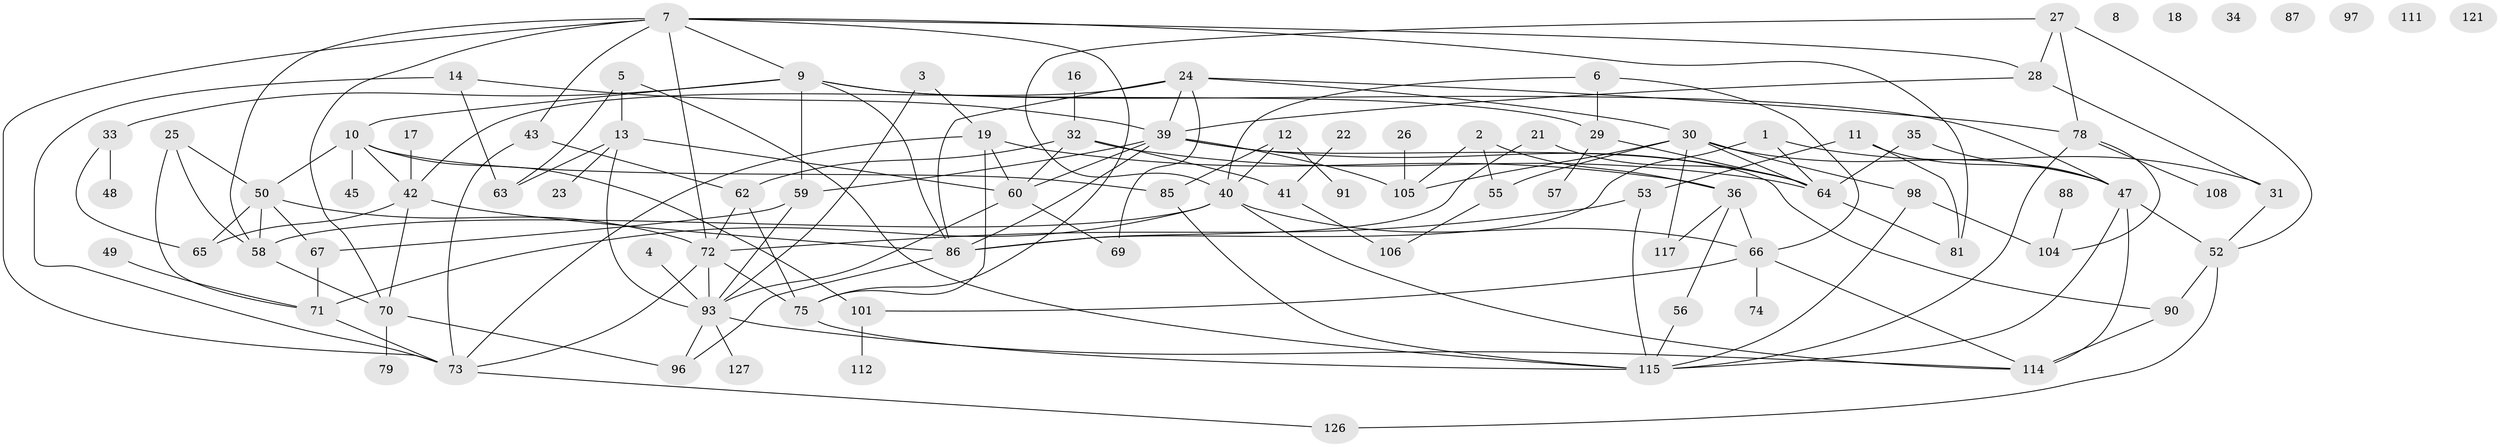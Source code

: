 // original degree distribution, {3: 0.29457364341085274, 1: 0.16279069767441862, 6: 0.07751937984496124, 0: 0.05426356589147287, 7: 0.023255813953488372, 4: 0.12403100775193798, 2: 0.15503875968992248, 5: 0.10852713178294573}
// Generated by graph-tools (version 1.1) at 2025/41/03/06/25 10:41:20]
// undirected, 91 vertices, 156 edges
graph export_dot {
graph [start="1"]
  node [color=gray90,style=filled];
  1;
  2 [super="+51"];
  3 [super="+37"];
  4;
  5;
  6 [super="+15"];
  7 [super="+61"];
  8;
  9;
  10 [super="+38"];
  11;
  12 [super="+20"];
  13 [super="+54"];
  14;
  16;
  17;
  18;
  19 [super="+77"];
  21;
  22;
  23 [super="+102"];
  24;
  25;
  26;
  27 [super="+84"];
  28 [super="+119"];
  29;
  30 [super="+92"];
  31 [super="+95"];
  32 [super="+125"];
  33 [super="+99"];
  34;
  35;
  36 [super="+46"];
  39 [super="+109"];
  40 [super="+44"];
  41;
  42 [super="+124"];
  43 [super="+82"];
  45;
  47 [super="+76"];
  48;
  49;
  50 [super="+94"];
  52 [super="+116"];
  53;
  55 [super="+68"];
  56;
  57;
  58 [super="+118"];
  59 [super="+100"];
  60;
  62;
  63 [super="+123"];
  64 [super="+89"];
  65;
  66 [super="+80"];
  67 [super="+113"];
  69;
  70;
  71;
  72 [super="+103"];
  73 [super="+120"];
  74;
  75 [super="+110"];
  78 [super="+83"];
  79;
  81;
  85;
  86 [super="+107"];
  87;
  88;
  90;
  91;
  93 [super="+122"];
  96;
  97;
  98;
  101;
  104;
  105;
  106;
  108;
  111;
  112;
  114 [super="+129"];
  115 [super="+128"];
  117;
  121;
  126;
  127;
  1 -- 31;
  1 -- 64;
  1 -- 86;
  2 -- 36;
  2 -- 55;
  2 -- 105;
  3 -- 93;
  3 -- 19;
  4 -- 93;
  5 -- 13;
  5 -- 115;
  5 -- 63;
  6 -- 29;
  6 -- 66;
  6 -- 40;
  7 -- 9;
  7 -- 81;
  7 -- 70;
  7 -- 72;
  7 -- 73;
  7 -- 58;
  7 -- 75;
  7 -- 43;
  7 -- 28;
  9 -- 29;
  9 -- 33;
  9 -- 47;
  9 -- 10;
  9 -- 86;
  9 -- 59;
  10 -- 85;
  10 -- 42;
  10 -- 101;
  10 -- 45;
  10 -- 50;
  11 -- 47;
  11 -- 53;
  11 -- 81;
  12 -- 91;
  12 -- 85;
  12 -- 40;
  13 -- 23;
  13 -- 63;
  13 -- 93;
  13 -- 60;
  14 -- 39;
  14 -- 73;
  14 -- 63;
  16 -- 32;
  17 -- 42;
  19 -- 36;
  19 -- 73;
  19 -- 75;
  19 -- 60;
  21 -- 86;
  21 -- 64;
  22 -- 41;
  24 -- 42;
  24 -- 69;
  24 -- 86;
  24 -- 39;
  24 -- 78;
  24 -- 30;
  25 -- 58;
  25 -- 71;
  25 -- 50;
  26 -- 105;
  27 -- 40;
  27 -- 52;
  27 -- 78;
  27 -- 28;
  28 -- 31;
  28 -- 39;
  29 -- 57;
  29 -- 64;
  30 -- 47;
  30 -- 64;
  30 -- 98;
  30 -- 105;
  30 -- 117;
  30 -- 55;
  31 -- 52;
  32 -- 60;
  32 -- 62;
  32 -- 41;
  32 -- 64;
  33 -- 48;
  33 -- 65;
  35 -- 47;
  35 -- 64;
  36 -- 56;
  36 -- 117;
  36 -- 66;
  39 -- 60;
  39 -- 64;
  39 -- 90;
  39 -- 105;
  39 -- 59;
  39 -- 86;
  40 -- 66;
  40 -- 71;
  40 -- 114;
  40 -- 58;
  41 -- 106;
  42 -- 70;
  42 -- 65;
  42 -- 86;
  43 -- 62;
  43 -- 73;
  47 -- 115;
  47 -- 52;
  47 -- 114;
  49 -- 71;
  50 -- 72;
  50 -- 65;
  50 -- 67;
  50 -- 58;
  52 -- 90;
  52 -- 126;
  53 -- 72;
  53 -- 115;
  55 -- 106;
  56 -- 115;
  58 -- 70;
  59 -- 93;
  59 -- 67;
  60 -- 69;
  60 -- 93;
  62 -- 75;
  62 -- 72;
  64 -- 81;
  66 -- 74;
  66 -- 101;
  66 -- 114;
  67 -- 71;
  70 -- 79;
  70 -- 96;
  71 -- 73;
  72 -- 73;
  72 -- 93 [weight=2];
  72 -- 75;
  73 -- 126;
  75 -- 115;
  78 -- 104;
  78 -- 108;
  78 -- 115;
  85 -- 115;
  86 -- 96;
  88 -- 104;
  90 -- 114;
  93 -- 127;
  93 -- 96;
  93 -- 114;
  98 -- 104;
  98 -- 115;
  101 -- 112;
}
